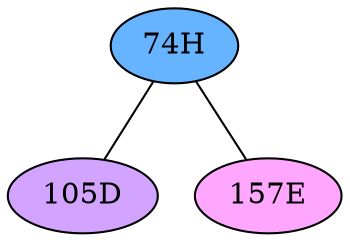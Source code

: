 // The Round Table
graph {
	"74H" [fillcolor="#66B3FF" style=radial]
	"105D" [fillcolor="#D3A4FF" style=radial]
	"74H" -- "105D" [penwidth=1]
	"74H" [fillcolor="#66B3FF" style=radial]
	"157E" [fillcolor="#FFA6FF" style=radial]
	"74H" -- "157E" [penwidth=1]
}

